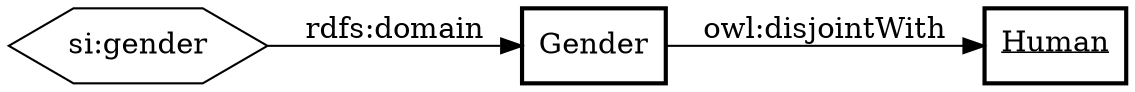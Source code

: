 digraph {
sep="+25,25";
splines = true;
overlap=false;
graph [ rankdir="LR" ]
"si:GenderType"[  shape="box"  style="bold" label="Gender" ];
"si:gender"[  shape="hexagon" label="si:gender" ];
"si:Human"[  shape="box"  style="bold" label=<<U>Human</U>> ];
"si:GenderType" -> "si:Human" [ label = "owl:disjointWith" arrowtail="normal"  color="black"  ];
"si:gender" -> "si:GenderType" [ label = "rdfs:domain" arrowtail="normal"  color="black"  ];
}